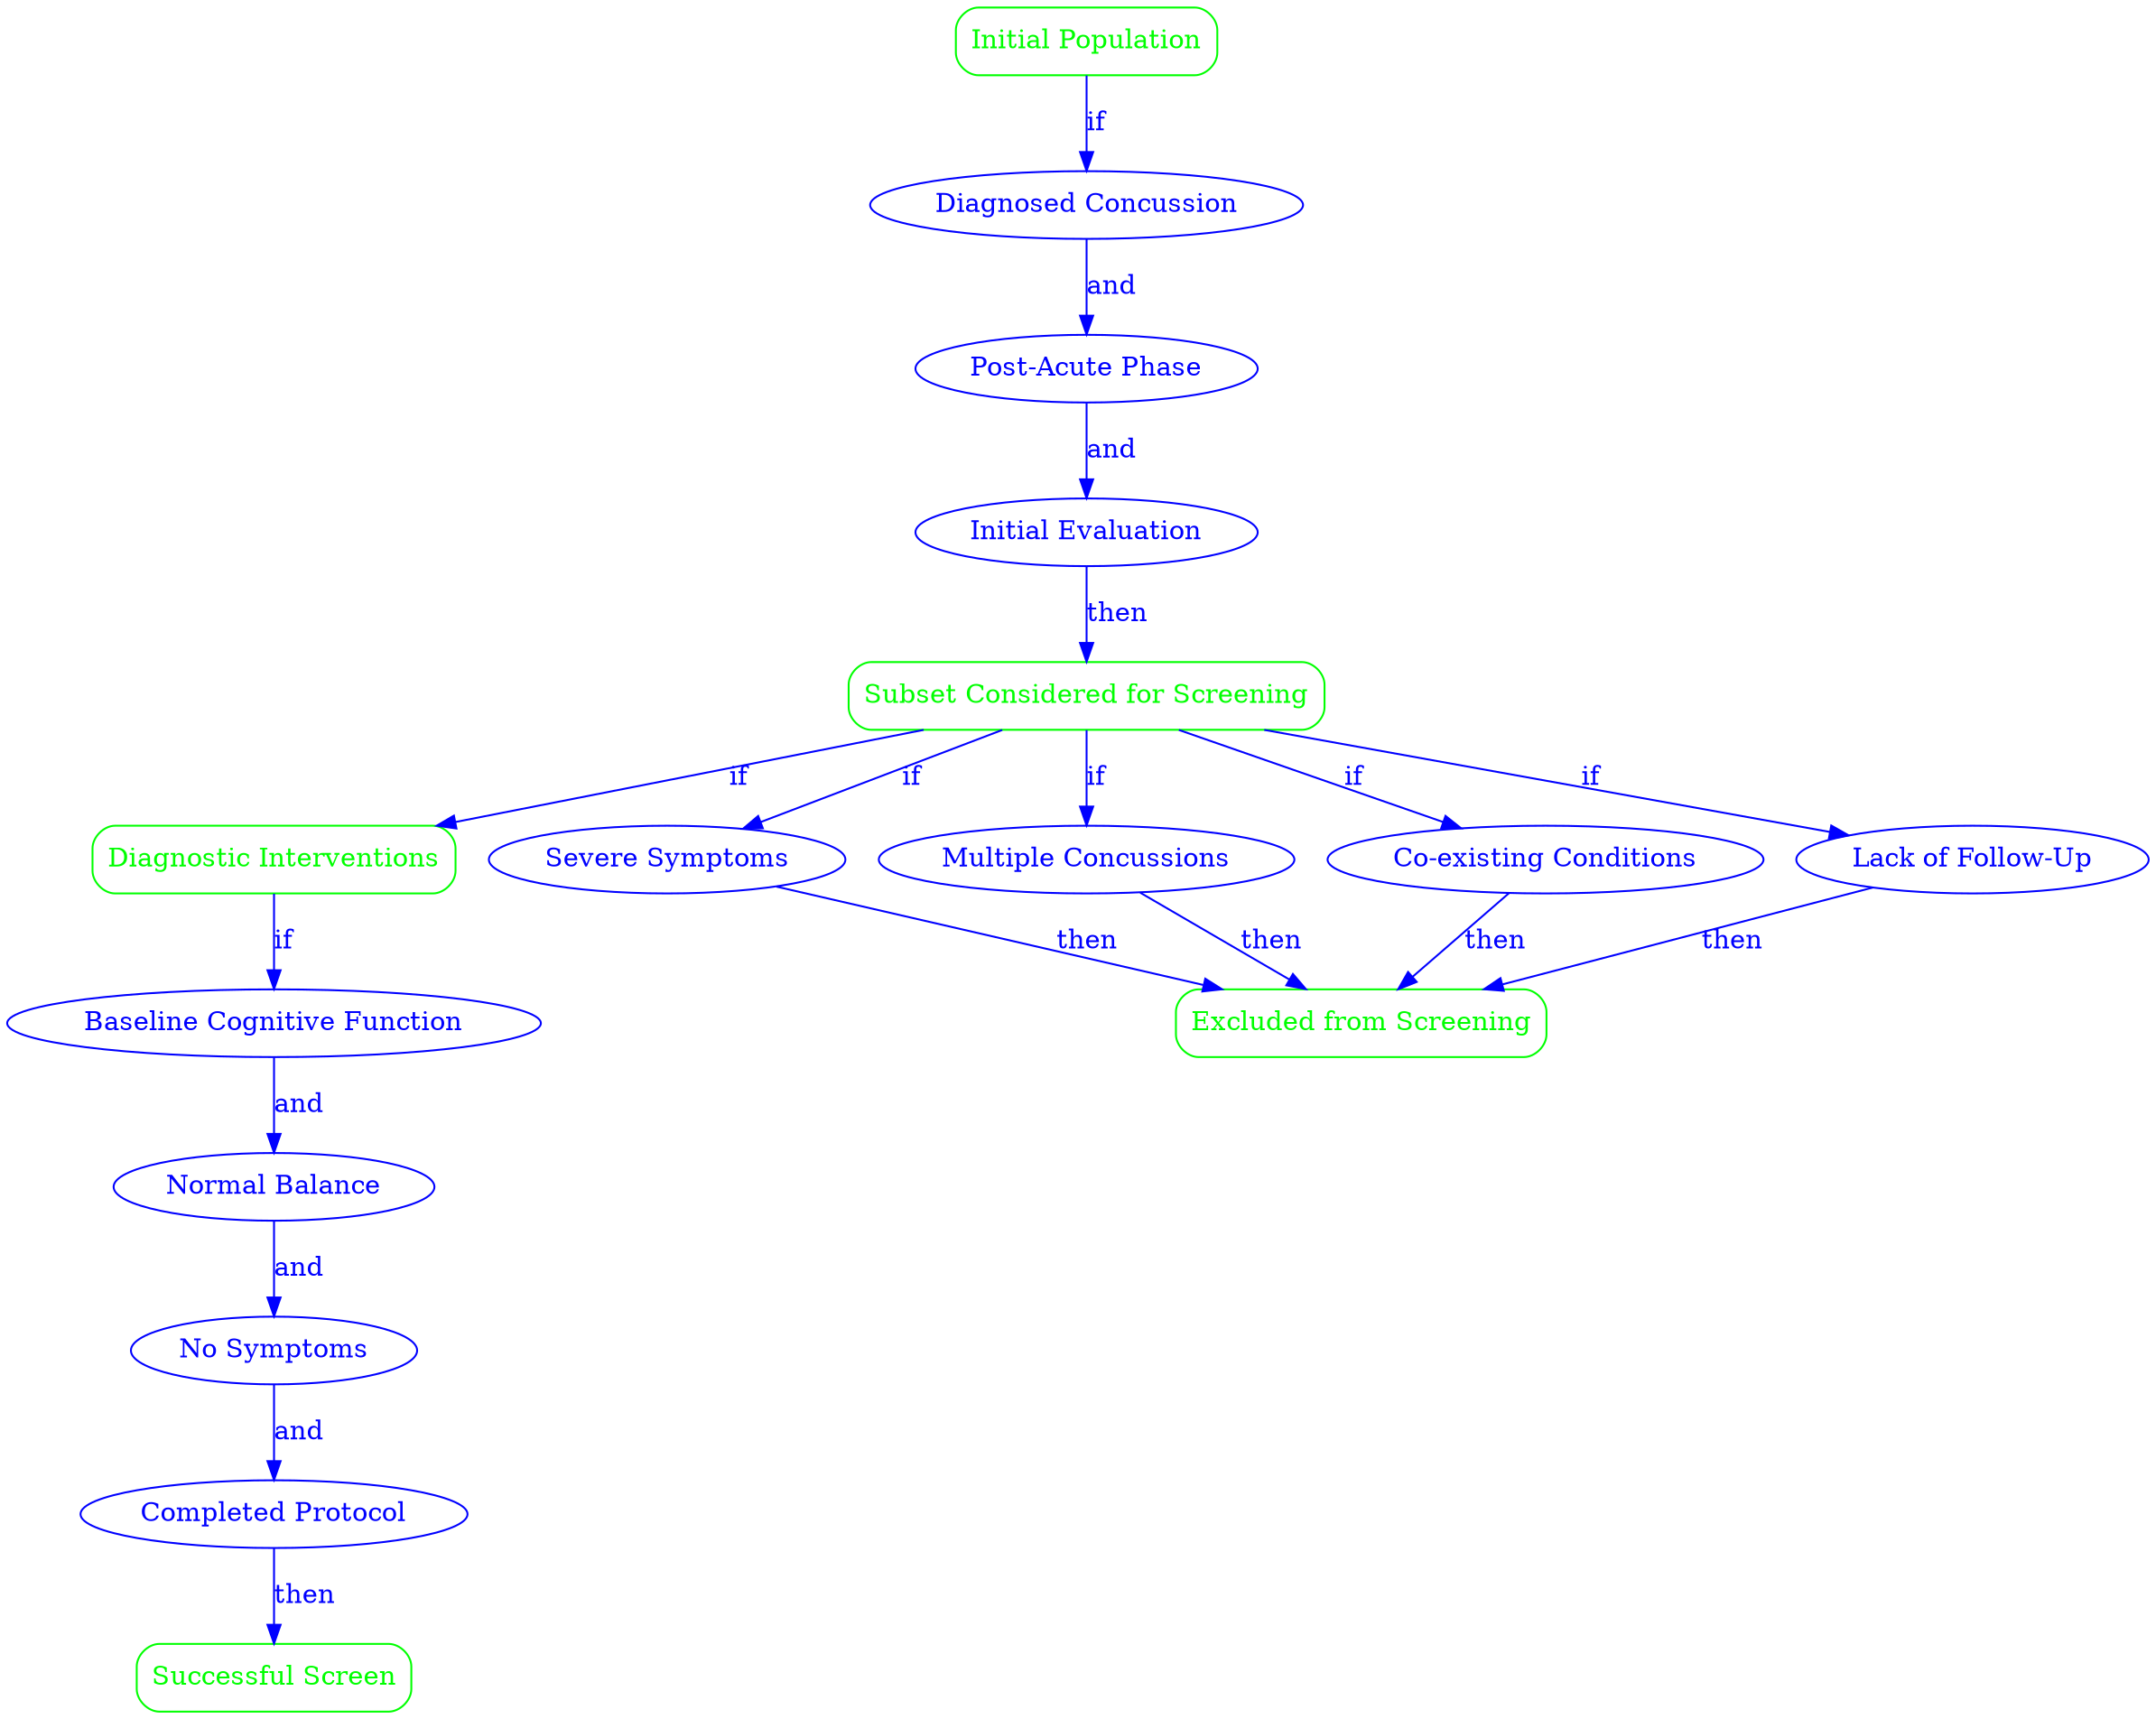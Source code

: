 digraph ReturnToPlayProtocol {
    rankdir=TB;

    // Populations
    InitialPopulation [label="Initial Population", shape=box, style=rounded, color=green, fontcolor=green, comment="All individuals who have participated in sports activities and have been diagnosed with a concussion."];
    SubsetScreening [label="Subset Considered for Screening", shape=box, style=rounded, color=green, fontcolor=green, comment="Individuals from the initial population who meet specific criteria for screening."];
    Excluded [label="Excluded from Screening", shape=box, style=rounded, color=green, fontcolor=green, comment="Individuals excluded from screening based on specific criteria."];
    DiagnosticInterventions [label="Diagnostic Interventions", shape=box, style=rounded, color=green, fontcolor=green, comment="Series of assessments and evaluations to monitor recovery from concussion."];
    SuccessfulScreen [label="Successful Screen", shape=box, style=rounded, color=green, fontcolor=green, comment="Conditions for a successful screen indicating readiness for return to play."];

    // Criteria for Subset Considered for Screening
    DiagnosedConcussion [label="Diagnosed Concussion", shape=ellipse, color=blue, fontcolor=blue, comment="Diagnosed with a concussion by a qualified healthcare professional."];
    PostAcutePhase [label="Post-Acute Phase", shape=ellipse, color=blue, fontcolor=blue, comment="Currently in the post-acute phase of concussion recovery, typically 24 hours post-injury."];
    InitialEvaluation [label="Initial Evaluation", shape=ellipse, color=blue, fontcolor=blue, comment="Received initial medical evaluation and management for their concussion."];

    // Exclusion Criteria
    SevereSymptoms [label="Severe Symptoms", shape=ellipse, color=blue, fontcolor=blue, comment="Presence of severe or worsening neurological symptoms requiring immediate medical attention."];
    MultipleConcussions [label="Multiple Concussions", shape=ellipse, color=blue, fontcolor=blue, comment="History of multiple concussions with prolonged recovery periods."];
    CoexistingConditions [label="Co-existing Conditions", shape=ellipse, color=blue, fontcolor=blue, comment="Co-existing medical conditions complicating recovery, such as uncontrolled epilepsy or significant psychiatric disorders."];
    LackOfFollowUp [label="Lack of Follow-Up", shape=ellipse, color=blue, fontcolor=blue, comment="Lack of access to appropriate medical follow-up or supervision during return-to-play process."];

    // Conditions for Successful Screen
    BaselineCognitive [label="Baseline Cognitive Function", shape=ellipse, color=blue, fontcolor=blue, comment="Return to baseline neurocognitive function as evidenced by testing results."];
    NormalBalance [label="Normal Balance", shape=ellipse, color=blue, fontcolor=blue, comment="Exhibits normal balance and coordination comparable to pre-injury levels."];
    NoSymptoms [label="No Symptoms", shape=ellipse, color=blue, fontcolor=blue, comment="Reports no concussion-related symptoms at rest and during physical exertion."];
    CompletedProtocol [label="Completed Protocol", shape=ellipse, color=blue, fontcolor=blue, comment="Completed a graduated return-to-play protocol without recurrence of symptoms."];

    // Edges
    InitialPopulation -> DiagnosedConcussion [label="if", color=blue, fontcolor=blue];
    DiagnosedConcussion -> PostAcutePhase [label="and", color=blue, fontcolor=blue];
    PostAcutePhase -> InitialEvaluation [label="and", color=blue, fontcolor=blue];
    InitialEvaluation -> SubsetScreening [label="then", color=blue, fontcolor=blue];

    SubsetScreening -> SevereSymptoms [label="if", color=blue, fontcolor=blue];
    SevereSymptoms -> Excluded [label="then", color=blue, fontcolor=blue];

    SubsetScreening -> MultipleConcussions [label="if", color=blue, fontcolor=blue];
    MultipleConcussions -> Excluded [label="then", color=blue, fontcolor=blue];

    SubsetScreening -> CoexistingConditions [label="if", color=blue, fontcolor=blue];
    CoexistingConditions -> Excluded [label="then", color=blue, fontcolor=blue];

    SubsetScreening -> LackOfFollowUp [label="if", color=blue, fontcolor=blue];
    LackOfFollowUp -> Excluded [label="then", color=blue, fontcolor=blue];

    SubsetScreening -> DiagnosticInterventions [label="if", color=blue, fontcolor=blue];

    DiagnosticInterventions -> BaselineCognitive [label="if", color=blue, fontcolor=blue];
    BaselineCognitive -> NormalBalance [label="and", color=blue, fontcolor=blue];
    NormalBalance -> NoSymptoms [label="and", color=blue, fontcolor=blue];
    NoSymptoms -> CompletedProtocol [label="and", color=blue, fontcolor=blue];
    CompletedProtocol -> SuccessfulScreen [label="then", color=blue, fontcolor=blue];
}